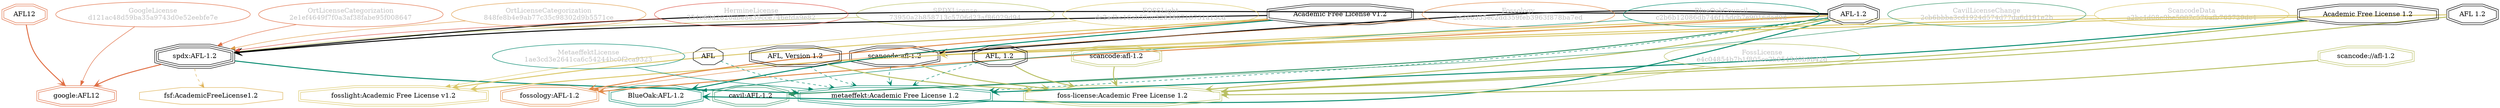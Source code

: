 strict digraph {
    node [shape=box];
    graph [splines=curved];
    36 [label="SPDXLicense\n73950a2b858713c5706d23af86029d94"
       ,fontcolor=gray
       ,color="#b8bf62"
       ,fillcolor="beige;1"
       ,shape=ellipse];
    37 [label="spdx:AFL-1.2"
       ,shape=tripleoctagon];
    38 [label="AFL-1.2"
       ,shape=doubleoctagon];
    39 [label="Academic Free License v1.2"
       ,shape=doubleoctagon];
    5446 [label="GoogleLicense\nd121ac48d59ba35a9743d0e52eebfe7e"
         ,fontcolor=gray
         ,color="#e06f45"
         ,fillcolor="beige;1"
         ,shape=ellipse];
    5447 [label="google:AFL12"
         ,color="#e06f45"
         ,shape=doubleoctagon];
    5448 [label=AFL12
         ,color="#e06f45"
         ,shape=doubleoctagon];
    5795 [label=AFL,shape=octagon];
    8716 [label="BlueOakCouncil\nc2b6b12086db746f15dcb7e9016dad0d"
         ,fontcolor=gray
         ,color="#00876c"
         ,fillcolor="beige;1"
         ,shape=ellipse];
    8717 [label="BlueOak:AFL-1.2"
         ,color="#00876c"
         ,shape=doubleoctagon];
    10030 [label="fsf:AcademicFreeLicense1.2"
          ,color="#deb256"
          ,shape=octagon];
    11368 [label="ScancodeData\na2bc4d08e9be5007c576afb765729dc4"
          ,fontcolor=gray
          ,color="#dac767"
          ,fillcolor="beige;1"
          ,shape=ellipse];
    11369 [label="scancode:afl-1.2"
          ,shape=doubleoctagon];
    11370 [label="AFL 1.2"
          ,shape=doubleoctagon];
    11371 [label="Academic Free License 1.2"
          ,shape=doubleoctagon];
    25959 [label="Fossology\n2e2e6355ec2dd359feb3963f878ba7ed"
          ,fontcolor=gray
          ,color="#e18745"
          ,fillcolor="beige;1"
          ,shape=ellipse];
    25960 [label="fossology:AFL-1.2"
          ,color="#e18745"
          ,shape=doubleoctagon];
    28464 [label="OrtLicenseCategorization\n2e1ef4649f7f0a3af38fabe95f008647"
          ,fontcolor=gray
          ,color="#e06f45"
          ,fillcolor="beige;1"
          ,shape=ellipse];
    35331 [label="OrtLicenseCategorization\n848fe8b4e9ab77c35c98302d9b5571ce"
          ,fontcolor=gray
          ,color="#e09d4b"
          ,fillcolor="beige;1"
          ,shape=ellipse];
    36318 [label="CavilLicenseChange\n2cb6bbba3cd1924d574d77da6d191e2b"
          ,fontcolor=gray
          ,color="#379469"
          ,fillcolor="beige;1"
          ,shape=ellipse];
    36319 [label="cavil:AFL-1.2"
          ,color="#379469"
          ,shape=doubleoctagon];
    39097 [label="MetaeffektLicense\n1ae3cd3e2641ca6c54244bc0f2ca9323"
          ,fontcolor=gray
          ,color="#00876c"
          ,fillcolor="beige;1"
          ,shape=ellipse];
    39098 [label="metaeffekt:Academic Free License 1.2"
          ,color="#00876c"
          ,shape=doubleoctagon];
    39099 [label="AFL, Version 1.2"
          ,shape=doubleoctagon];
    39100 [label="AFL, 1.2"
          ,shape=doubleoctagon];
    49923 [label="HermineLicense\n354e69d2820abe8e39cce746efda9e82"
          ,fontcolor=gray
          ,color="#dc574a"
          ,fillcolor="beige;1"
          ,shape=ellipse];
    50232 [label="FossLicense\ne4c04854b7b1f805cc2b9543d0b9b42d"
          ,fontcolor=gray
          ,color="#b8bf62"
          ,fillcolor="beige;1"
          ,shape=ellipse];
    50233 [label="foss-license:Academic Free License 1.2"
          ,color="#b8bf62"
          ,shape=doubleoctagon];
    50234 [label="scancode://afl-1.2"
          ,color="#b8bf62"
          ,shape=doubleoctagon];
    50235 [label="scancode:afl-1.2"
          ,color="#b8bf62"
          ,shape=doubleoctagon];
    50924 [label="FOSSLight\ndc2adbc16ab55ac328380710731a13cd"
          ,fontcolor=gray
          ,color="#dac767"
          ,fillcolor="beige;1"
          ,shape=ellipse];
    50925 [label="fosslight:Academic Free License v1.2"
          ,color="#dac767"
          ,shape=doubleoctagon];
    36 -> 37 [weight=0.5
             ,color="#b8bf62"];
    37 -> 5447 [style=bold
               ,arrowhead=vee
               ,weight=0.7
               ,color="#e06f45"];
    37 -> 10030 [style=dashed
                ,arrowhead=vee
                ,weight=0.5
                ,color="#deb256"];
    37 -> 39098 [style=bold
                ,arrowhead=vee
                ,weight=0.7
                ,color="#00876c"];
    38 -> 37 [style=bold
             ,arrowhead=vee
             ,weight=0.7];
    38 -> 8717 [style=bold
               ,arrowhead=vee
               ,weight=0.7
               ,color="#00876c"];
    38 -> 11369 [style=bold
                ,arrowhead=vee
                ,weight=0.7];
    38 -> 25960 [style=bold
                ,arrowhead=vee
                ,weight=0.7
                ,color="#e18745"];
    38 -> 36319 [style=bold
                ,arrowhead=vee
                ,weight=0.7
                ,color="#379469"];
    38 -> 36319 [style=bold
                ,arrowhead=vee
                ,weight=0.7
                ,color="#379469"];
    38 -> 39098 [style=dashed
                ,arrowhead=vee
                ,weight=0.5
                ,color="#00876c"];
    38 -> 50233 [style=bold
                ,arrowhead=vee
                ,weight=0.7
                ,color="#b8bf62"];
    38 -> 50925 [style=bold
                ,arrowhead=vee
                ,weight=0.7
                ,color="#dac767"];
    39 -> 37 [style=bold
             ,arrowhead=vee
             ,weight=0.7];
    39 -> 8717 [style=bold
               ,arrowhead=vee
               ,weight=0.7
               ,color="#00876c"];
    39 -> 25960 [style=bold
                ,arrowhead=vee
                ,weight=0.7
                ,color="#e18745"];
    39 -> 50925 [style=bold
                ,arrowhead=vee
                ,weight=0.7
                ,color="#dac767"];
    5446 -> 5447 [weight=0.5
                 ,color="#e06f45"];
    5448 -> 5447 [style=bold
                 ,arrowhead=vee
                 ,weight=0.7
                 ,color="#e06f45"];
    5795 -> 39098 [style=dashed
                  ,arrowhead=vee
                  ,weight=0.5
                  ,color="#00876c"];
    8716 -> 8717 [weight=0.5
                 ,color="#00876c"];
    11368 -> 11369 [weight=0.5
                   ,color="#dac767"];
    11369 -> 39098 [style=dashed
                   ,arrowhead=vee
                   ,weight=0.5
                   ,color="#00876c"];
    11369 -> 50233 [style=bold
                   ,arrowhead=vee
                   ,weight=0.7
                   ,color="#b8bf62"];
    11370 -> 11369 [style=bold
                   ,arrowhead=vee
                   ,weight=0.7
                   ,color="#dac767"];
    11370 -> 50233 [style=bold
                   ,arrowhead=vee
                   ,weight=0.7
                   ,color="#b8bf62"];
    11371 -> 11369 [style=bold
                   ,arrowhead=vee
                   ,weight=0.7
                   ,color="#dac767"];
    11371 -> 39098 [style=bold
                   ,arrowhead=vee
                   ,weight=0.7
                   ,color="#00876c"];
    11371 -> 50233 [style=bold
                   ,arrowhead=vee
                   ,weight=0.7
                   ,color="#b8bf62"];
    25959 -> 25960 [weight=0.5
                   ,color="#e18745"];
    28464 -> 37 [weight=0.5
                ,color="#e06f45"];
    35331 -> 37 [weight=0.5
                ,color="#e09d4b"];
    36318 -> 36319 [weight=0.5
                   ,color="#379469"];
    39097 -> 39098 [weight=0.5
                   ,color="#00876c"];
    39099 -> 39098 [style=dashed
                   ,arrowhead=vee
                   ,weight=0.5
                   ,color="#00876c"];
    39099 -> 50233 [style=bold
                   ,arrowhead=vee
                   ,weight=0.7
                   ,color="#b8bf62"];
    39100 -> 39098 [style=dashed
                   ,arrowhead=vee
                   ,weight=0.5
                   ,color="#00876c"];
    39100 -> 50233 [style=bold
                   ,arrowhead=vee
                   ,weight=0.7
                   ,color="#b8bf62"];
    49923 -> 37 [weight=0.5
                ,color="#dc574a"];
    50232 -> 50233 [weight=0.5
                   ,color="#b8bf62"];
    50234 -> 50233 [style=bold
                   ,arrowhead=vee
                   ,weight=0.7
                   ,color="#b8bf62"];
    50235 -> 50233 [style=bold
                   ,arrowhead=vee
                   ,weight=0.7
                   ,color="#b8bf62"];
    50924 -> 50925 [weight=0.5
                   ,color="#dac767"];
}
